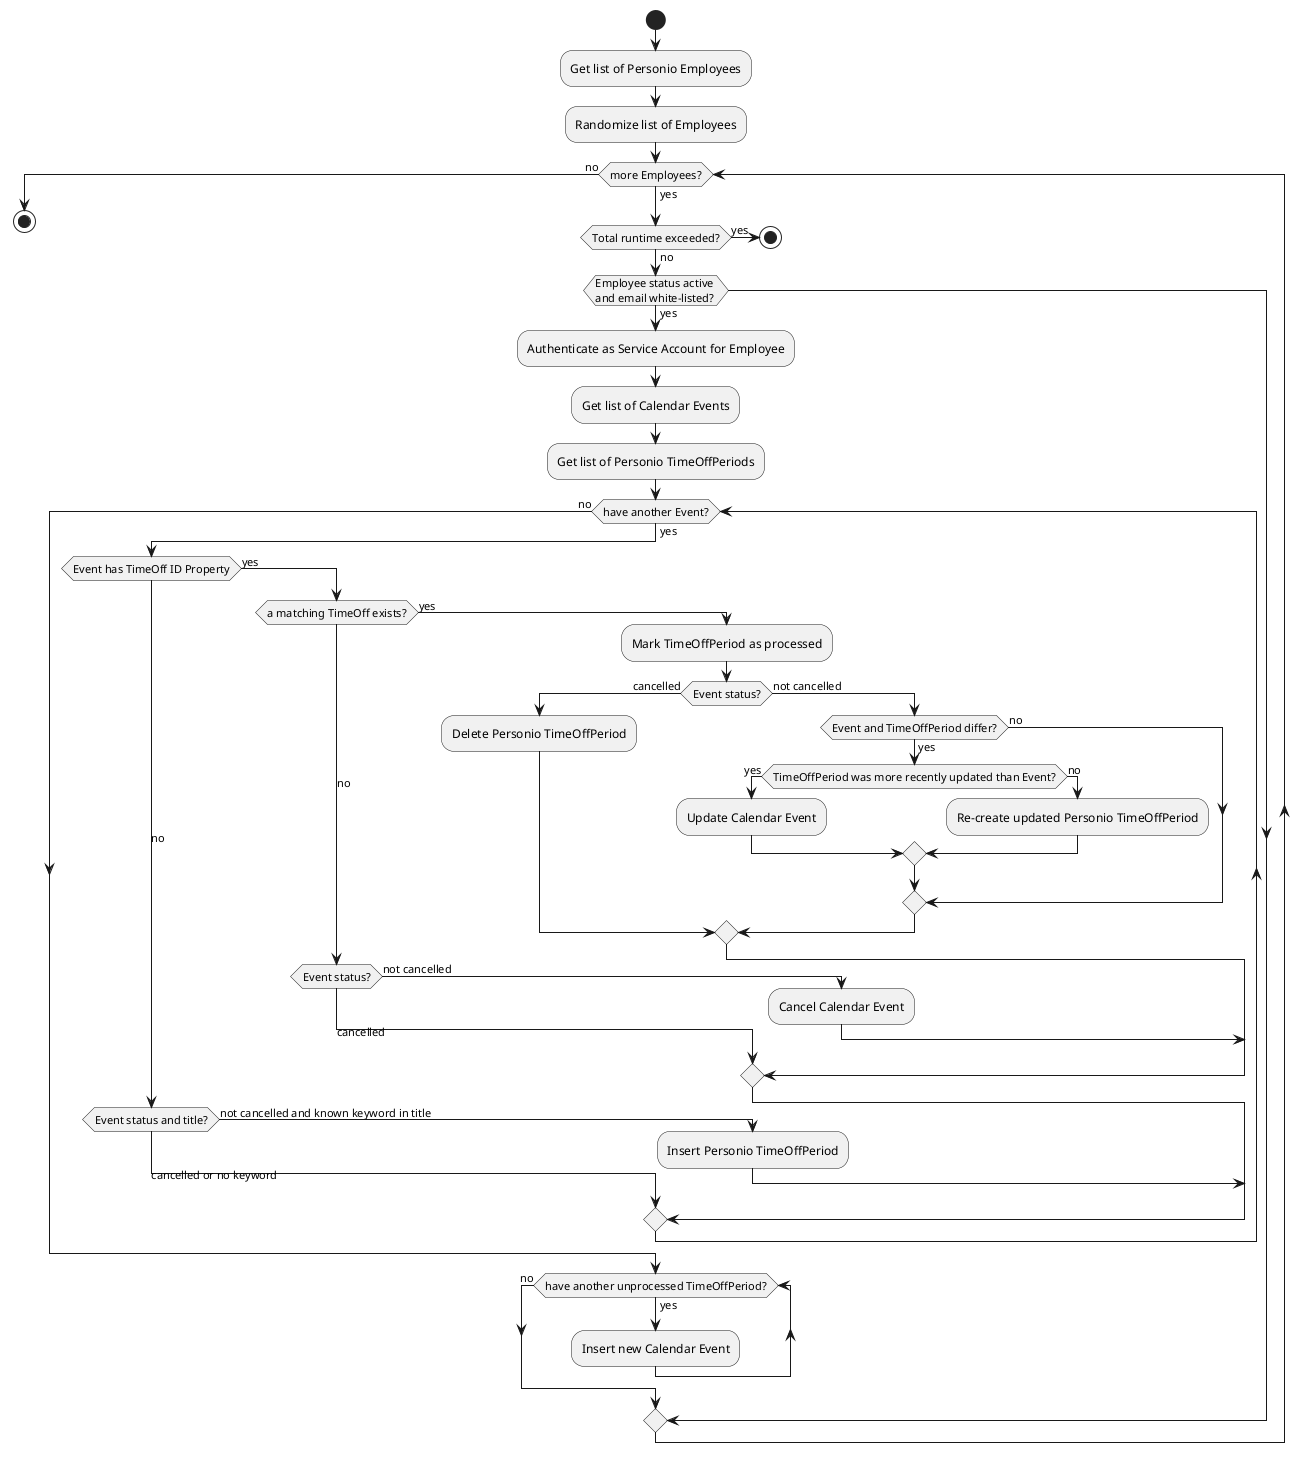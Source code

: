 @startuml
!pragma useVerticalIf on
start
:Get list of Personio Employees;
:Randomize list of Employees;

while (more Employees?) is (yes)

    if (Total runtime exceeded?) then (no)

        if (Employee status active \nand email white-listed?) then (yes)

            :Authenticate as Service Account for Employee;
            :Get list of Calendar Events;
            :Get list of Personio TimeOffPeriods;

            while (have another Event?) is (yes)

                if (Event has TimeOff ID Property) then (yes)

                    if (a matching TimeOff exists?) then (yes)
                        :Mark TimeOffPeriod as processed;

                        if (Event status?) then (cancelled)
                            :Delete Personio TimeOffPeriod;

                        else (not cancelled)

                            if (Event and TimeOffPeriod differ?) then (yes)

                                if (TimeOffPeriod was more recently updated than Event?) then (yes)
                                    :Update Calendar Event;
                                else (no)
                                    :Re-create updated Personio TimeOffPeriod;
                                endif

                            else (no)

                            endif

                        endif

                    (no) elseif (Event status?) then (not cancelled)
                        :Cancel Calendar Event;
                    else (cancelled)
                    endif

                (no) elseif (Event status and title?) then (not cancelled and known keyword in title)
                    :Insert Personio TimeOffPeriod;
                else (cancelled or no keyword)
                endif

            endwhile (no)

            while (have another unprocessed TimeOffPeriod?) is (yes)
                :Insert new Calendar Event;
            endwhile (no)
        endif

    else (yes)
        stop
    endif

endwhile (no)

stop
@enduml